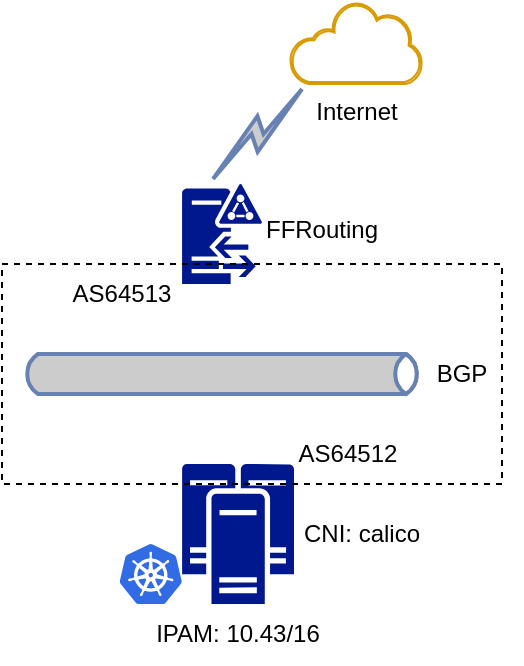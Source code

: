 <mxfile version="23.1.5" type="github">
  <diagram name="Page-1" id="CKEdSDN62ewMVQHA9k3X">
    <mxGraphModel dx="819" dy="473" grid="0" gridSize="10" guides="1" tooltips="1" connect="1" arrows="1" fold="1" page="1" pageScale="1" pageWidth="827" pageHeight="1169" math="0" shadow="0">
      <root>
        <mxCell id="0" />
        <mxCell id="1" parent="0" />
        <mxCell id="iyUywgdbZJe5IEnD36bN-2" value="" style="image;sketch=0;aspect=fixed;html=1;points=[];align=center;fontSize=12;image=img/lib/mscae/Kubernetes.svg;" vertex="1" parent="1">
          <mxGeometry x="188.75" y="440" width="31.25" height="30" as="geometry" />
        </mxCell>
        <mxCell id="iyUywgdbZJe5IEnD36bN-3" value="" style="sketch=0;aspect=fixed;pointerEvents=1;shadow=0;dashed=0;html=1;strokeColor=none;labelPosition=center;verticalLabelPosition=bottom;verticalAlign=top;align=center;fillColor=#00188D;shape=mxgraph.mscae.enterprise.cluster_server" vertex="1" parent="1">
          <mxGeometry x="220" y="400" width="56" height="70" as="geometry" />
        </mxCell>
        <mxCell id="iyUywgdbZJe5IEnD36bN-4" value="" style="sketch=0;aspect=fixed;pointerEvents=1;shadow=0;dashed=0;html=1;strokeColor=none;labelPosition=center;verticalLabelPosition=bottom;verticalAlign=top;align=center;fillColor=#00188D;shape=mxgraph.mscae.enterprise.d" vertex="1" parent="1">
          <mxGeometry x="220" y="260" width="40" height="50" as="geometry" />
        </mxCell>
        <mxCell id="iyUywgdbZJe5IEnD36bN-5" value="" style="rounded=0;whiteSpace=wrap;html=1;dashed=1;fillColor=none;" vertex="1" parent="1">
          <mxGeometry x="130" y="300" width="250" height="110" as="geometry" />
        </mxCell>
        <mxCell id="iyUywgdbZJe5IEnD36bN-6" value="CNI: calico" style="text;html=1;align=center;verticalAlign=middle;whiteSpace=wrap;rounded=0;" vertex="1" parent="1">
          <mxGeometry x="280" y="420" width="60" height="30" as="geometry" />
        </mxCell>
        <mxCell id="iyUywgdbZJe5IEnD36bN-7" value="BGP" style="text;html=1;align=center;verticalAlign=middle;whiteSpace=wrap;rounded=0;" vertex="1" parent="1">
          <mxGeometry x="330" y="340" width="60" height="30" as="geometry" />
        </mxCell>
        <mxCell id="iyUywgdbZJe5IEnD36bN-8" value="Internet" style="sketch=0;aspect=fixed;pointerEvents=1;shadow=0;dashed=0;html=1;strokeColor=#d79b00;labelPosition=center;verticalLabelPosition=bottom;verticalAlign=top;align=center;fillColor=#ffe6cc;shape=mxgraph.mscae.enterprise.internet_hollow" vertex="1" parent="1">
          <mxGeometry x="273.87" y="169" width="66.13" height="41" as="geometry" />
        </mxCell>
        <mxCell id="iyUywgdbZJe5IEnD36bN-9" value="AS64512" style="text;html=1;align=center;verticalAlign=middle;whiteSpace=wrap;rounded=0;" vertex="1" parent="1">
          <mxGeometry x="273.06" y="380" width="60" height="30" as="geometry" />
        </mxCell>
        <mxCell id="iyUywgdbZJe5IEnD36bN-10" value="AS64513" style="text;html=1;align=center;verticalAlign=middle;whiteSpace=wrap;rounded=0;" vertex="1" parent="1">
          <mxGeometry x="160" y="300" width="60" height="30" as="geometry" />
        </mxCell>
        <mxCell id="iyUywgdbZJe5IEnD36bN-21" value="" style="html=1;outlineConnect=0;fillColor=#CCCCCC;strokeColor=#6881B3;gradientColor=none;gradientDirection=north;strokeWidth=2;shape=mxgraph.networks.bus;gradientColor=none;gradientDirection=north;fontColor=#ffffff;perimeter=backbonePerimeter;backboneSize=20;" vertex="1" parent="1">
          <mxGeometry x="140" y="350" width="200" height="10" as="geometry" />
        </mxCell>
        <mxCell id="iyUywgdbZJe5IEnD36bN-22" value="" style="html=1;outlineConnect=0;fillColor=#CCCCCC;strokeColor=#6881B3;gradientColor=none;gradientDirection=north;strokeWidth=2;shape=mxgraph.networks.comm_link_edge;html=1;rounded=0;entryX=0.13;entryY=1;entryDx=0;entryDy=0;entryPerimeter=0;" edge="1" parent="1" target="iyUywgdbZJe5IEnD36bN-8">
          <mxGeometry width="100" height="100" relative="1" as="geometry">
            <mxPoint x="233.06" y="260" as="sourcePoint" />
            <mxPoint x="280" y="230" as="targetPoint" />
          </mxGeometry>
        </mxCell>
        <mxCell id="iyUywgdbZJe5IEnD36bN-23" value="IPAM: 10.43/16" style="text;html=1;align=center;verticalAlign=middle;whiteSpace=wrap;rounded=0;" vertex="1" parent="1">
          <mxGeometry x="203" y="470" width="90" height="30" as="geometry" />
        </mxCell>
        <mxCell id="iyUywgdbZJe5IEnD36bN-25" value="FFRouting" style="text;html=1;align=center;verticalAlign=middle;whiteSpace=wrap;rounded=0;" vertex="1" parent="1">
          <mxGeometry x="260" y="268" width="60" height="30" as="geometry" />
        </mxCell>
      </root>
    </mxGraphModel>
  </diagram>
</mxfile>
